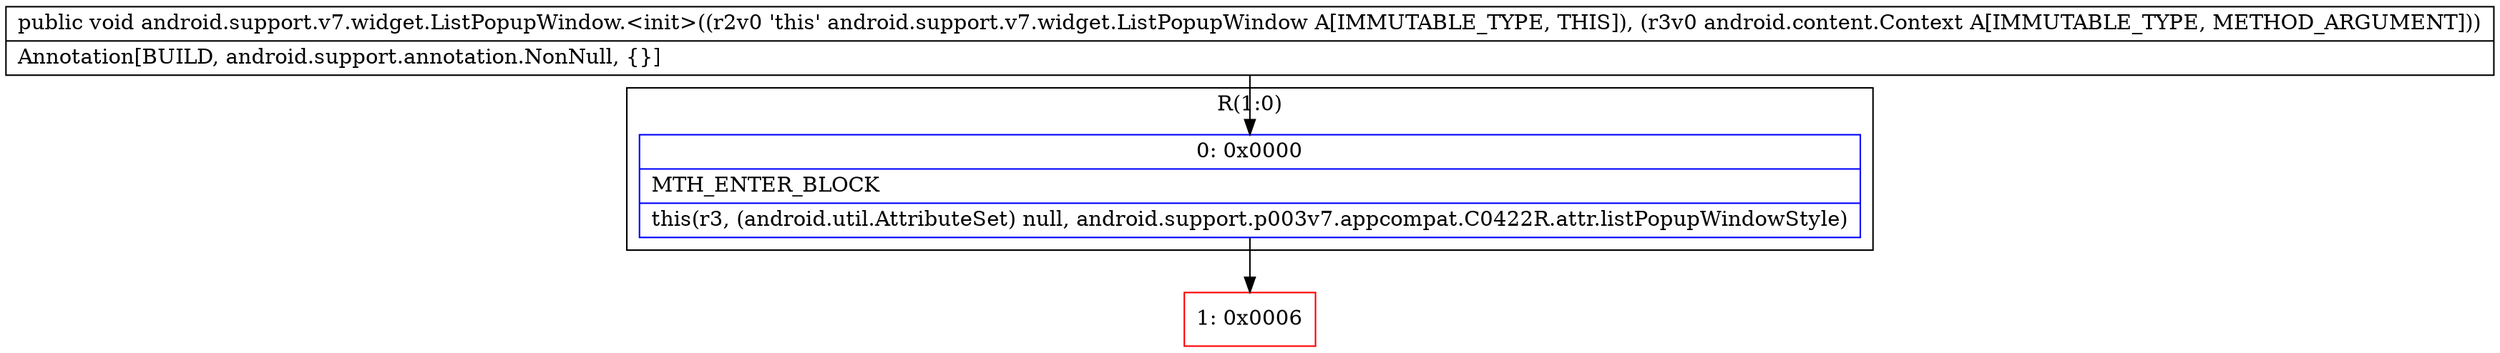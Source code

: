 digraph "CFG forandroid.support.v7.widget.ListPopupWindow.\<init\>(Landroid\/content\/Context;)V" {
subgraph cluster_Region_1404634492 {
label = "R(1:0)";
node [shape=record,color=blue];
Node_0 [shape=record,label="{0\:\ 0x0000|MTH_ENTER_BLOCK\l|this(r3, (android.util.AttributeSet) null, android.support.p003v7.appcompat.C0422R.attr.listPopupWindowStyle)\l}"];
}
Node_1 [shape=record,color=red,label="{1\:\ 0x0006}"];
MethodNode[shape=record,label="{public void android.support.v7.widget.ListPopupWindow.\<init\>((r2v0 'this' android.support.v7.widget.ListPopupWindow A[IMMUTABLE_TYPE, THIS]), (r3v0 android.content.Context A[IMMUTABLE_TYPE, METHOD_ARGUMENT]))  | Annotation[BUILD, android.support.annotation.NonNull, \{\}]\l}"];
MethodNode -> Node_0;
Node_0 -> Node_1;
}

